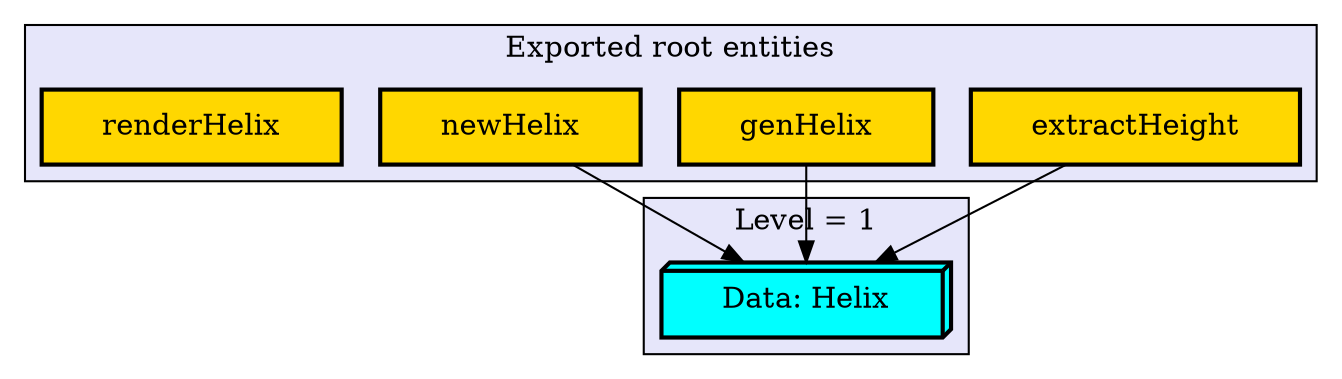 digraph "Levels within Helix" {
    node [margin="0.4,0.1"
         ,style=filled];
    subgraph cluster_0 {
        graph [label="Exported root entities"
              ,style=filled
              ,fillcolor=lavender];
        2 [label=extractHeight
          ,shape=box
          ,fillcolor=gold
          ,style="filled,bold"];
        3 [label=genHelix
          ,shape=box
          ,fillcolor=gold
          ,style="filled,bold"];
        4 [label=newHelix
          ,shape=box
          ,fillcolor=gold
          ,style="filled,bold"];
        5 [label=renderHelix
          ,shape=box
          ,fillcolor=gold
          ,style="filled,bold"];
    }
    subgraph cluster_1 {
        graph [label="Level = 1"
              ,style=filled
              ,fillcolor=lavender];
        1 [label="Data: Helix"
          ,shape=box3d
          ,fillcolor=cyan
          ,style="filled,bold"];
    }
    2 -> 1 [penwidth=1,color=black];
    3 -> 1 [penwidth=1,color=black];
    4 -> 1 [penwidth=1,color=black];
}
